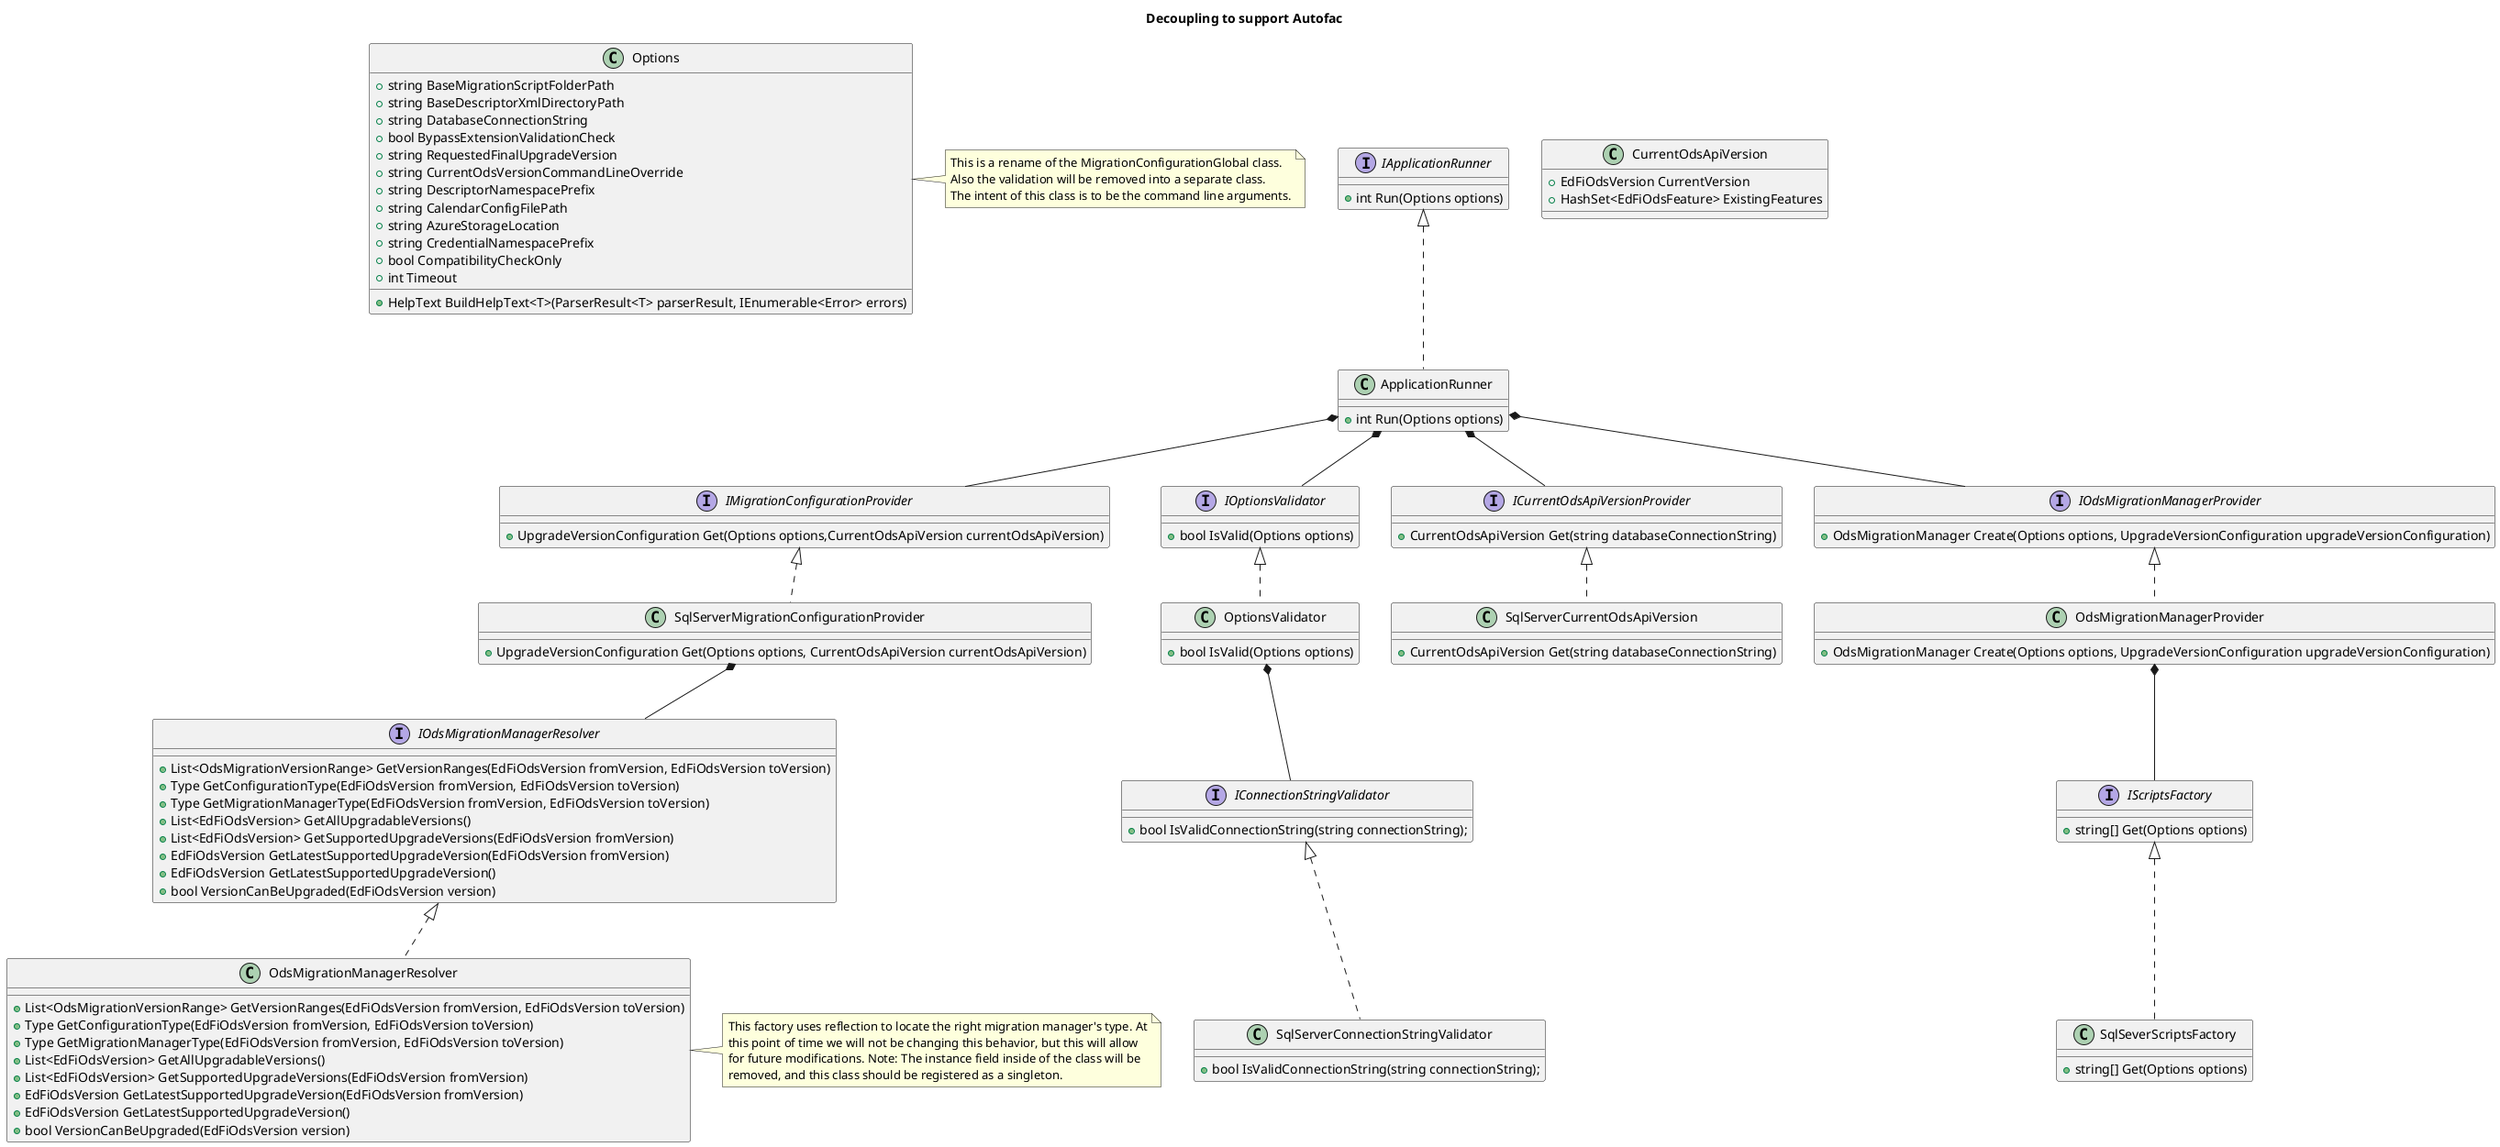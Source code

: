 @startuml

title Decoupling to support Autofac

class Options {
    +string BaseMigrationScriptFolderPath
    +string BaseDescriptorXmlDirectoryPath
    +string DatabaseConnectionString
    +bool BypassExtensionValidationCheck
    +string RequestedFinalUpgradeVersion
    +string CurrentOdsVersionCommandLineOverride
    +string DescriptorNamespacePrefix
    +string CalendarConfigFilePath
    +string AzureStorageLocation
    +string CredentialNamespacePrefix
    +bool CompatibilityCheckOnly
    +int Timeout
    +HelpText BuildHelpText<T>(ParserResult<T> parserResult, IEnumerable<Error> errors)
}

note as N0
This is a rename of the MigrationConfigurationGlobal class.
Also the validation will be removed into a separate class.
The intent of this class is to be the command line arguments.
end note

Options . N0

class CurrentOdsApiVersion {
    +EdFiOdsVersion CurrentVersion
    +HashSet<EdFiOdsFeature> ExistingFeatures
}



interface IMigrationConfigurationProvider {
    +UpgradeVersionConfiguration Get(Options options,CurrentOdsApiVersion currentOdsApiVersion)
}

interface IApplicationRunner {
    +int Run(Options options)
}

interface IOptionsValidator {
    +bool IsValid(Options options)
}

interface ICurrentOdsApiVersionProvider {
    +CurrentOdsApiVersion Get(string databaseConnectionString)
}

class SqlServerCurrentOdsApiVersion implements ICurrentOdsApiVersionProvider {
    +CurrentOdsApiVersion Get(string databaseConnectionString)
}

class OptionsValidator implements IOptionsValidator {
    +bool IsValid(Options options)
}

interface IConnectionStringValidator {
    +bool IsValidConnectionString(string connectionString);
}

class SqlServerConnectionStringValidator implements IConnectionStringValidator {
    +bool IsValidConnectionString(string connectionString);
}

class SqlServerMigrationConfigurationProvider implements IMigrationConfigurationProvider {
    +UpgradeVersionConfiguration Get(Options options, CurrentOdsApiVersion currentOdsApiVersion)
}

interface IOdsMigrationManagerProvider {
    +OdsMigrationManager Create(Options options, UpgradeVersionConfiguration upgradeVersionConfiguration)
}

class OdsMigrationManagerProvider implements IOdsMigrationManagerProvider {
    +OdsMigrationManager Create(Options options, UpgradeVersionConfiguration upgradeVersionConfiguration)
}

class ApplicationRunner implements IApplicationRunner {
    +int Run(Options options)
}

interface IScriptsFactory {
    +string[] Get(Options options)
}

class SqlSeverScriptsFactory implements IScriptsFactory {
    +string[] Get(Options options)
}

interface IOdsMigrationManagerResolver {
    +List<OdsMigrationVersionRange> GetVersionRanges(EdFiOdsVersion fromVersion, EdFiOdsVersion toVersion)
    +Type GetConfigurationType(EdFiOdsVersion fromVersion, EdFiOdsVersion toVersion)
    +Type GetMigrationManagerType(EdFiOdsVersion fromVersion, EdFiOdsVersion toVersion)
    +List<EdFiOdsVersion> GetAllUpgradableVersions()
    +List<EdFiOdsVersion> GetSupportedUpgradeVersions(EdFiOdsVersion fromVersion)
    +EdFiOdsVersion GetLatestSupportedUpgradeVersion(EdFiOdsVersion fromVersion)
    +EdFiOdsVersion GetLatestSupportedUpgradeVersion()
    +bool VersionCanBeUpgraded(EdFiOdsVersion version)
}

class OdsMigrationManagerResolver implements IOdsMigrationManagerResolver{
    +List<OdsMigrationVersionRange> GetVersionRanges(EdFiOdsVersion fromVersion, EdFiOdsVersion toVersion)
    +Type GetConfigurationType(EdFiOdsVersion fromVersion, EdFiOdsVersion toVersion)
    +Type GetMigrationManagerType(EdFiOdsVersion fromVersion, EdFiOdsVersion toVersion)
    +List<EdFiOdsVersion> GetAllUpgradableVersions()
    +List<EdFiOdsVersion> GetSupportedUpgradeVersions(EdFiOdsVersion fromVersion)
    +EdFiOdsVersion GetLatestSupportedUpgradeVersion(EdFiOdsVersion fromVersion)
    +EdFiOdsVersion GetLatestSupportedUpgradeVersion()
    +bool VersionCanBeUpgraded(EdFiOdsVersion version)
}

note as N1
This factory uses reflection to locate the right migration manager's type. At
this point of time we will not be changing this behavior, but this will allow
for future modifications. Note: The instance field inside of the class will be
removed, and this class should be registered as a singleton.
end note

OdsMigrationManagerResolver . N1

ApplicationRunner *-- IMigrationConfigurationProvider
ApplicationRunner *-- IOptionsValidator
ApplicationRunner *-- IOdsMigrationManagerProvider
ApplicationRunner *-- ICurrentOdsApiVersionProvider

OdsMigrationManagerProvider *-- IScriptsFactory

SqlServerMigrationConfigurationProvider *-- IOdsMigrationManagerResolver

OptionsValidator *-- IConnectionStringValidator
@enduml
